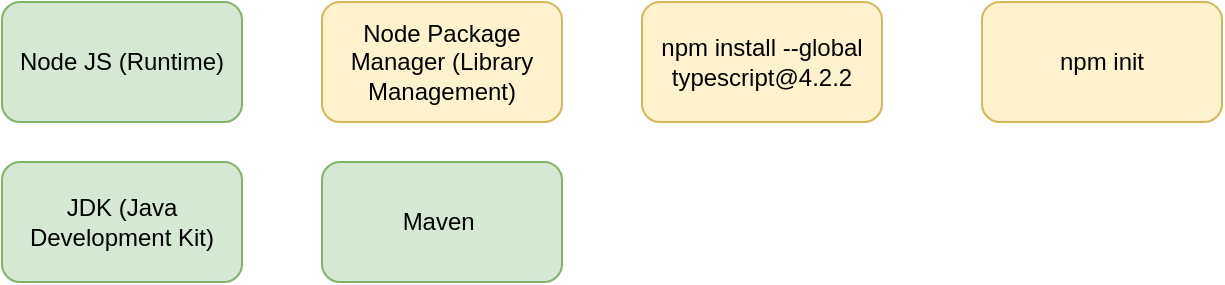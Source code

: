 <mxfile version="15.2.7" type="device"><diagram id="C5i4ef6CzF9rK_NR9vwZ" name="Page-1"><mxGraphModel dx="1024" dy="600" grid="1" gridSize="10" guides="1" tooltips="1" connect="1" arrows="1" fold="1" page="1" pageScale="1" pageWidth="850" pageHeight="1100" math="0" shadow="0"><root><mxCell id="0"/><mxCell id="1" parent="0"/><mxCell id="n519UHISu2qEqWf8kyw_-1" value="Node JS (Runtime)" style="rounded=1;whiteSpace=wrap;html=1;fillColor=#d5e8d4;strokeColor=#82b366;" vertex="1" parent="1"><mxGeometry x="350" y="70" width="120" height="60" as="geometry"/></mxCell><mxCell id="n519UHISu2qEqWf8kyw_-2" value="JDK (Java Development Kit)" style="rounded=1;whiteSpace=wrap;html=1;fillColor=#d5e8d4;strokeColor=#82b366;" vertex="1" parent="1"><mxGeometry x="350" y="150" width="120" height="60" as="geometry"/></mxCell><mxCell id="n519UHISu2qEqWf8kyw_-3" value="Maven&amp;nbsp;" style="rounded=1;whiteSpace=wrap;html=1;fillColor=#d5e8d4;strokeColor=#82b366;" vertex="1" parent="1"><mxGeometry x="510" y="150" width="120" height="60" as="geometry"/></mxCell><mxCell id="n519UHISu2qEqWf8kyw_-4" value="Node Package Manager (Library Management)" style="rounded=1;whiteSpace=wrap;html=1;fillColor=#fff2cc;strokeColor=#d6b656;" vertex="1" parent="1"><mxGeometry x="510" y="70" width="120" height="60" as="geometry"/></mxCell><mxCell id="n519UHISu2qEqWf8kyw_-5" value="npm install --global typescript@4.2.2" style="rounded=1;whiteSpace=wrap;html=1;fillColor=#fff2cc;strokeColor=#d6b656;" vertex="1" parent="1"><mxGeometry x="670" y="70" width="120" height="60" as="geometry"/></mxCell><mxCell id="n519UHISu2qEqWf8kyw_-6" value="npm init" style="rounded=1;whiteSpace=wrap;html=1;fillColor=#fff2cc;strokeColor=#d6b656;" vertex="1" parent="1"><mxGeometry x="840" y="70" width="120" height="60" as="geometry"/></mxCell></root></mxGraphModel></diagram></mxfile>
